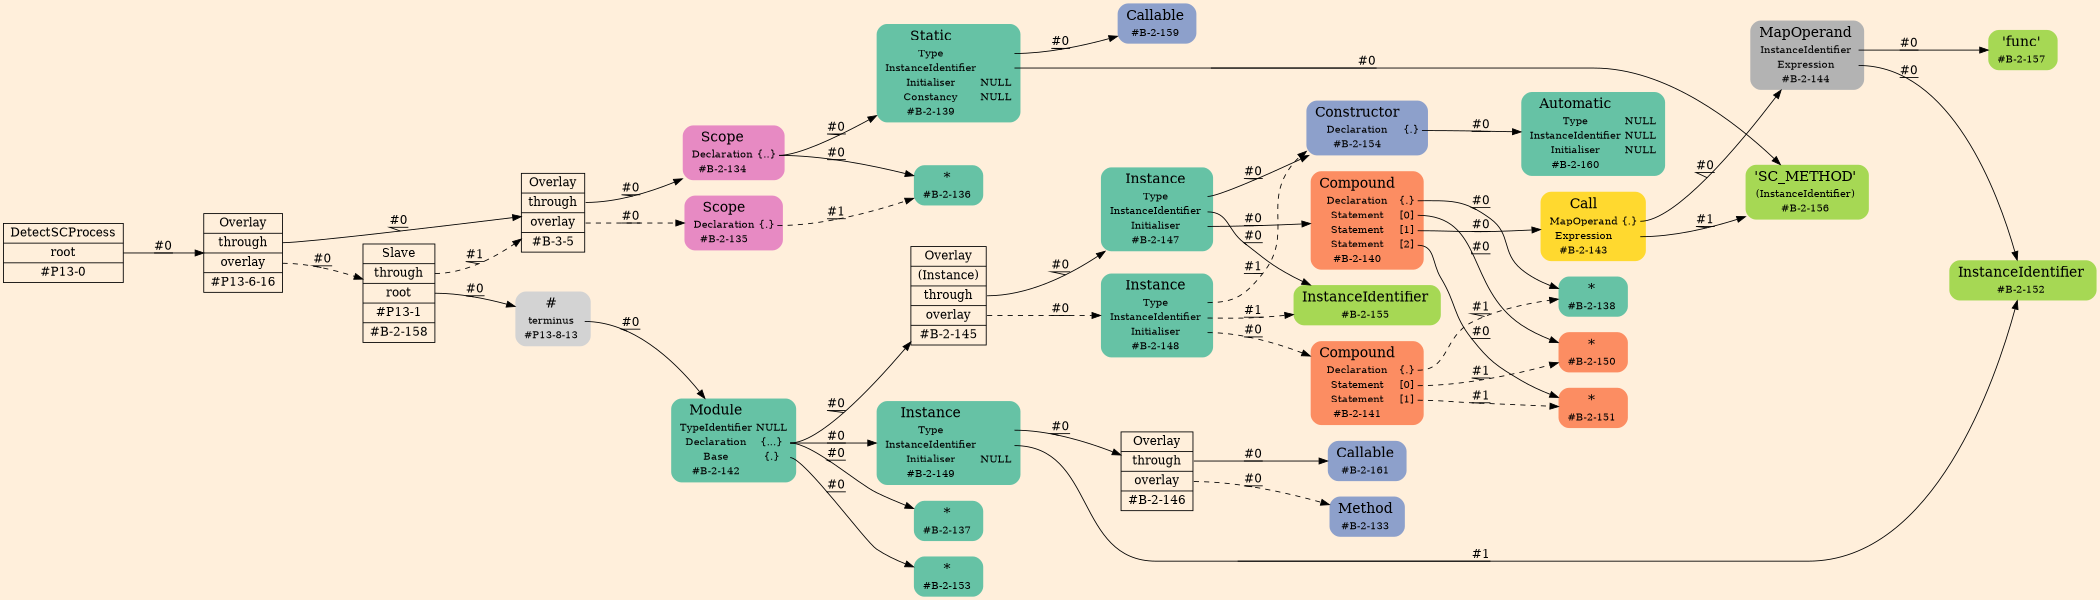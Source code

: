 digraph Inferno {
graph [
rankdir = "LR"
ranksep = 1.0
size = "14,20"
bgcolor = antiquewhite1
];
node [
];
"CR#P13-0" [
shape = "record"
fillcolor = "transparent"
label = "<fixed> DetectSCProcess | <port0> root | <port1> #P13-0"
style = "filled"
fontsize = "14"
fillcolor = antiquewhite1
];
"#P13-6-16" [
shape = "record"
label = "<fixed> Overlay | <port0> through | <port1> overlay | <port2> #P13-6-16"
style = "filled"
fontsize = "14"
fillcolor = antiquewhite1
];
"#B-3-5" [
shape = "record"
label = "<fixed> Overlay | <port0> through | <port1> overlay | <port2> #B-3-5"
style = "filled"
fontsize = "14"
fillcolor = antiquewhite1
];
"#B-2-134" [
shape = "plaintext"
fillcolor = "/set28/4"
label = <<TABLE BORDER="0" CELLBORDER="0" CELLSPACING="0">
 <TR>
  <TD><FONT POINT-SIZE="16.0">Scope</FONT></TD>
  <TD></TD>
 </TR>
 <TR>
  <TD>Declaration</TD>
  <TD PORT="port0">{..}</TD>
 </TR>
 <TR>
  <TD>#B-2-134</TD>
  <TD PORT="port1"></TD>
 </TR>
</TABLE>>
style = "rounded,filled"
fontsize = "12"
];
"#B-2-136" [
shape = "plaintext"
fillcolor = "/set28/1"
label = <<TABLE BORDER="0" CELLBORDER="0" CELLSPACING="0">
 <TR>
  <TD><FONT POINT-SIZE="16.0">*</FONT></TD>
  <TD></TD>
 </TR>
 <TR>
  <TD>#B-2-136</TD>
  <TD PORT="port0"></TD>
 </TR>
</TABLE>>
style = "rounded,filled"
fontsize = "12"
];
"#B-2-139" [
shape = "plaintext"
fillcolor = "/set28/1"
label = <<TABLE BORDER="0" CELLBORDER="0" CELLSPACING="0">
 <TR>
  <TD><FONT POINT-SIZE="16.0">Static</FONT></TD>
  <TD></TD>
 </TR>
 <TR>
  <TD>Type</TD>
  <TD PORT="port0"></TD>
 </TR>
 <TR>
  <TD>InstanceIdentifier</TD>
  <TD PORT="port1"></TD>
 </TR>
 <TR>
  <TD>Initialiser</TD>
  <TD PORT="port2">NULL</TD>
 </TR>
 <TR>
  <TD>Constancy</TD>
  <TD PORT="port3">NULL</TD>
 </TR>
 <TR>
  <TD>#B-2-139</TD>
  <TD PORT="port4"></TD>
 </TR>
</TABLE>>
style = "rounded,filled"
fontsize = "12"
];
"#B-2-159" [
shape = "plaintext"
fillcolor = "/set28/3"
label = <<TABLE BORDER="0" CELLBORDER="0" CELLSPACING="0">
 <TR>
  <TD><FONT POINT-SIZE="16.0">Callable</FONT></TD>
  <TD></TD>
 </TR>
 <TR>
  <TD>#B-2-159</TD>
  <TD PORT="port0"></TD>
 </TR>
</TABLE>>
style = "rounded,filled"
fontsize = "12"
];
"#B-2-156" [
shape = "plaintext"
fillcolor = "/set28/5"
label = <<TABLE BORDER="0" CELLBORDER="0" CELLSPACING="0">
 <TR>
  <TD><FONT POINT-SIZE="16.0">'SC_METHOD'</FONT></TD>
  <TD></TD>
 </TR>
 <TR>
  <TD>(InstanceIdentifier)</TD>
  <TD PORT="port0"></TD>
 </TR>
 <TR>
  <TD>#B-2-156</TD>
  <TD PORT="port1"></TD>
 </TR>
</TABLE>>
style = "rounded,filled"
fontsize = "12"
];
"#B-2-135" [
shape = "plaintext"
fillcolor = "/set28/4"
label = <<TABLE BORDER="0" CELLBORDER="0" CELLSPACING="0">
 <TR>
  <TD><FONT POINT-SIZE="16.0">Scope</FONT></TD>
  <TD></TD>
 </TR>
 <TR>
  <TD>Declaration</TD>
  <TD PORT="port0">{.}</TD>
 </TR>
 <TR>
  <TD>#B-2-135</TD>
  <TD PORT="port1"></TD>
 </TR>
</TABLE>>
style = "rounded,filled"
fontsize = "12"
];
"#B-2-158" [
shape = "record"
label = "<fixed> Slave | <port0> through | <port1> root | <port2> #P13-1 | <port3> #B-2-158"
style = "filled"
fontsize = "14"
fillcolor = antiquewhite1
];
"#P13-8-13" [
shape = "plaintext"
label = <<TABLE BORDER="0" CELLBORDER="0" CELLSPACING="0">
 <TR>
  <TD><FONT POINT-SIZE="16.0">#</FONT></TD>
  <TD></TD>
 </TR>
 <TR>
  <TD>terminus</TD>
  <TD PORT="port0"></TD>
 </TR>
 <TR>
  <TD>#P13-8-13</TD>
  <TD PORT="port1"></TD>
 </TR>
</TABLE>>
style = "rounded,filled"
fontsize = "12"
];
"#B-2-142" [
shape = "plaintext"
fillcolor = "/set28/1"
label = <<TABLE BORDER="0" CELLBORDER="0" CELLSPACING="0">
 <TR>
  <TD><FONT POINT-SIZE="16.0">Module</FONT></TD>
  <TD></TD>
 </TR>
 <TR>
  <TD>TypeIdentifier</TD>
  <TD PORT="port0">NULL</TD>
 </TR>
 <TR>
  <TD>Declaration</TD>
  <TD PORT="port1">{...}</TD>
 </TR>
 <TR>
  <TD>Base</TD>
  <TD PORT="port2">{.}</TD>
 </TR>
 <TR>
  <TD>#B-2-142</TD>
  <TD PORT="port3"></TD>
 </TR>
</TABLE>>
style = "rounded,filled"
fontsize = "12"
];
"#B-2-145" [
shape = "record"
fillcolor = "/set28/1"
label = "<fixed> Overlay | <port0> (Instance) | <port1> through | <port2> overlay | <port3> #B-2-145"
style = "filled"
fontsize = "14"
fillcolor = antiquewhite1
];
"#B-2-147" [
shape = "plaintext"
fillcolor = "/set28/1"
label = <<TABLE BORDER="0" CELLBORDER="0" CELLSPACING="0">
 <TR>
  <TD><FONT POINT-SIZE="16.0">Instance</FONT></TD>
  <TD></TD>
 </TR>
 <TR>
  <TD>Type</TD>
  <TD PORT="port0"></TD>
 </TR>
 <TR>
  <TD>InstanceIdentifier</TD>
  <TD PORT="port1"></TD>
 </TR>
 <TR>
  <TD>Initialiser</TD>
  <TD PORT="port2"></TD>
 </TR>
 <TR>
  <TD>#B-2-147</TD>
  <TD PORT="port3"></TD>
 </TR>
</TABLE>>
style = "rounded,filled"
fontsize = "12"
];
"#B-2-154" [
shape = "plaintext"
fillcolor = "/set28/3"
label = <<TABLE BORDER="0" CELLBORDER="0" CELLSPACING="0">
 <TR>
  <TD><FONT POINT-SIZE="16.0">Constructor</FONT></TD>
  <TD></TD>
 </TR>
 <TR>
  <TD>Declaration</TD>
  <TD PORT="port0">{.}</TD>
 </TR>
 <TR>
  <TD>#B-2-154</TD>
  <TD PORT="port1"></TD>
 </TR>
</TABLE>>
style = "rounded,filled"
fontsize = "12"
];
"#B-2-160" [
shape = "plaintext"
fillcolor = "/set28/1"
label = <<TABLE BORDER="0" CELLBORDER="0" CELLSPACING="0">
 <TR>
  <TD><FONT POINT-SIZE="16.0">Automatic</FONT></TD>
  <TD></TD>
 </TR>
 <TR>
  <TD>Type</TD>
  <TD PORT="port0">NULL</TD>
 </TR>
 <TR>
  <TD>InstanceIdentifier</TD>
  <TD PORT="port1">NULL</TD>
 </TR>
 <TR>
  <TD>Initialiser</TD>
  <TD PORT="port2">NULL</TD>
 </TR>
 <TR>
  <TD>#B-2-160</TD>
  <TD PORT="port3"></TD>
 </TR>
</TABLE>>
style = "rounded,filled"
fontsize = "12"
];
"#B-2-155" [
shape = "plaintext"
fillcolor = "/set28/5"
label = <<TABLE BORDER="0" CELLBORDER="0" CELLSPACING="0">
 <TR>
  <TD><FONT POINT-SIZE="16.0">InstanceIdentifier</FONT></TD>
  <TD></TD>
 </TR>
 <TR>
  <TD>#B-2-155</TD>
  <TD PORT="port0"></TD>
 </TR>
</TABLE>>
style = "rounded,filled"
fontsize = "12"
];
"#B-2-140" [
shape = "plaintext"
fillcolor = "/set28/2"
label = <<TABLE BORDER="0" CELLBORDER="0" CELLSPACING="0">
 <TR>
  <TD><FONT POINT-SIZE="16.0">Compound</FONT></TD>
  <TD></TD>
 </TR>
 <TR>
  <TD>Declaration</TD>
  <TD PORT="port0">{.}</TD>
 </TR>
 <TR>
  <TD>Statement</TD>
  <TD PORT="port1">[0]</TD>
 </TR>
 <TR>
  <TD>Statement</TD>
  <TD PORT="port2">[1]</TD>
 </TR>
 <TR>
  <TD>Statement</TD>
  <TD PORT="port3">[2]</TD>
 </TR>
 <TR>
  <TD>#B-2-140</TD>
  <TD PORT="port4"></TD>
 </TR>
</TABLE>>
style = "rounded,filled"
fontsize = "12"
];
"#B-2-138" [
shape = "plaintext"
fillcolor = "/set28/1"
label = <<TABLE BORDER="0" CELLBORDER="0" CELLSPACING="0">
 <TR>
  <TD><FONT POINT-SIZE="16.0">*</FONT></TD>
  <TD></TD>
 </TR>
 <TR>
  <TD>#B-2-138</TD>
  <TD PORT="port0"></TD>
 </TR>
</TABLE>>
style = "rounded,filled"
fontsize = "12"
];
"#B-2-150" [
shape = "plaintext"
fillcolor = "/set28/2"
label = <<TABLE BORDER="0" CELLBORDER="0" CELLSPACING="0">
 <TR>
  <TD><FONT POINT-SIZE="16.0">*</FONT></TD>
  <TD></TD>
 </TR>
 <TR>
  <TD>#B-2-150</TD>
  <TD PORT="port0"></TD>
 </TR>
</TABLE>>
style = "rounded,filled"
fontsize = "12"
];
"#B-2-143" [
shape = "plaintext"
fillcolor = "/set28/6"
label = <<TABLE BORDER="0" CELLBORDER="0" CELLSPACING="0">
 <TR>
  <TD><FONT POINT-SIZE="16.0">Call</FONT></TD>
  <TD></TD>
 </TR>
 <TR>
  <TD>MapOperand</TD>
  <TD PORT="port0">{.}</TD>
 </TR>
 <TR>
  <TD>Expression</TD>
  <TD PORT="port1"></TD>
 </TR>
 <TR>
  <TD>#B-2-143</TD>
  <TD PORT="port2"></TD>
 </TR>
</TABLE>>
style = "rounded,filled"
fontsize = "12"
];
"#B-2-144" [
shape = "plaintext"
fillcolor = "/set28/8"
label = <<TABLE BORDER="0" CELLBORDER="0" CELLSPACING="0">
 <TR>
  <TD><FONT POINT-SIZE="16.0">MapOperand</FONT></TD>
  <TD></TD>
 </TR>
 <TR>
  <TD>InstanceIdentifier</TD>
  <TD PORT="port0"></TD>
 </TR>
 <TR>
  <TD>Expression</TD>
  <TD PORT="port1"></TD>
 </TR>
 <TR>
  <TD>#B-2-144</TD>
  <TD PORT="port2"></TD>
 </TR>
</TABLE>>
style = "rounded,filled"
fontsize = "12"
];
"#B-2-157" [
shape = "plaintext"
fillcolor = "/set28/5"
label = <<TABLE BORDER="0" CELLBORDER="0" CELLSPACING="0">
 <TR>
  <TD><FONT POINT-SIZE="16.0">'func'</FONT></TD>
  <TD></TD>
 </TR>
 <TR>
  <TD>#B-2-157</TD>
  <TD PORT="port0"></TD>
 </TR>
</TABLE>>
style = "rounded,filled"
fontsize = "12"
];
"#B-2-152" [
shape = "plaintext"
fillcolor = "/set28/5"
label = <<TABLE BORDER="0" CELLBORDER="0" CELLSPACING="0">
 <TR>
  <TD><FONT POINT-SIZE="16.0">InstanceIdentifier</FONT></TD>
  <TD></TD>
 </TR>
 <TR>
  <TD>#B-2-152</TD>
  <TD PORT="port0"></TD>
 </TR>
</TABLE>>
style = "rounded,filled"
fontsize = "12"
];
"#B-2-151" [
shape = "plaintext"
fillcolor = "/set28/2"
label = <<TABLE BORDER="0" CELLBORDER="0" CELLSPACING="0">
 <TR>
  <TD><FONT POINT-SIZE="16.0">*</FONT></TD>
  <TD></TD>
 </TR>
 <TR>
  <TD>#B-2-151</TD>
  <TD PORT="port0"></TD>
 </TR>
</TABLE>>
style = "rounded,filled"
fontsize = "12"
];
"#B-2-148" [
shape = "plaintext"
fillcolor = "/set28/1"
label = <<TABLE BORDER="0" CELLBORDER="0" CELLSPACING="0">
 <TR>
  <TD><FONT POINT-SIZE="16.0">Instance</FONT></TD>
  <TD></TD>
 </TR>
 <TR>
  <TD>Type</TD>
  <TD PORT="port0"></TD>
 </TR>
 <TR>
  <TD>InstanceIdentifier</TD>
  <TD PORT="port1"></TD>
 </TR>
 <TR>
  <TD>Initialiser</TD>
  <TD PORT="port2"></TD>
 </TR>
 <TR>
  <TD>#B-2-148</TD>
  <TD PORT="port3"></TD>
 </TR>
</TABLE>>
style = "rounded,filled"
fontsize = "12"
];
"#B-2-141" [
shape = "plaintext"
fillcolor = "/set28/2"
label = <<TABLE BORDER="0" CELLBORDER="0" CELLSPACING="0">
 <TR>
  <TD><FONT POINT-SIZE="16.0">Compound</FONT></TD>
  <TD></TD>
 </TR>
 <TR>
  <TD>Declaration</TD>
  <TD PORT="port0">{.}</TD>
 </TR>
 <TR>
  <TD>Statement</TD>
  <TD PORT="port1">[0]</TD>
 </TR>
 <TR>
  <TD>Statement</TD>
  <TD PORT="port2">[1]</TD>
 </TR>
 <TR>
  <TD>#B-2-141</TD>
  <TD PORT="port3"></TD>
 </TR>
</TABLE>>
style = "rounded,filled"
fontsize = "12"
];
"#B-2-149" [
shape = "plaintext"
fillcolor = "/set28/1"
label = <<TABLE BORDER="0" CELLBORDER="0" CELLSPACING="0">
 <TR>
  <TD><FONT POINT-SIZE="16.0">Instance</FONT></TD>
  <TD></TD>
 </TR>
 <TR>
  <TD>Type</TD>
  <TD PORT="port0"></TD>
 </TR>
 <TR>
  <TD>InstanceIdentifier</TD>
  <TD PORT="port1"></TD>
 </TR>
 <TR>
  <TD>Initialiser</TD>
  <TD PORT="port2">NULL</TD>
 </TR>
 <TR>
  <TD>#B-2-149</TD>
  <TD PORT="port3"></TD>
 </TR>
</TABLE>>
style = "rounded,filled"
fontsize = "12"
];
"#B-2-146" [
shape = "record"
fillcolor = "/set28/3"
label = "<fixed> Overlay | <port0> through | <port1> overlay | <port2> #B-2-146"
style = "filled"
fontsize = "14"
fillcolor = antiquewhite1
];
"#B-2-161" [
shape = "plaintext"
fillcolor = "/set28/3"
label = <<TABLE BORDER="0" CELLBORDER="0" CELLSPACING="0">
 <TR>
  <TD><FONT POINT-SIZE="16.0">Callable</FONT></TD>
  <TD></TD>
 </TR>
 <TR>
  <TD>#B-2-161</TD>
  <TD PORT="port0"></TD>
 </TR>
</TABLE>>
style = "rounded,filled"
fontsize = "12"
];
"#B-2-133" [
shape = "plaintext"
fillcolor = "/set28/3"
label = <<TABLE BORDER="0" CELLBORDER="0" CELLSPACING="0">
 <TR>
  <TD><FONT POINT-SIZE="16.0">Method</FONT></TD>
  <TD></TD>
 </TR>
 <TR>
  <TD>#B-2-133</TD>
  <TD PORT="port0"></TD>
 </TR>
</TABLE>>
style = "rounded,filled"
fontsize = "12"
];
"#B-2-137" [
shape = "plaintext"
fillcolor = "/set28/1"
label = <<TABLE BORDER="0" CELLBORDER="0" CELLSPACING="0">
 <TR>
  <TD><FONT POINT-SIZE="16.0">*</FONT></TD>
  <TD></TD>
 </TR>
 <TR>
  <TD>#B-2-137</TD>
  <TD PORT="port0"></TD>
 </TR>
</TABLE>>
style = "rounded,filled"
fontsize = "12"
];
"#B-2-153" [
shape = "plaintext"
fillcolor = "/set28/1"
label = <<TABLE BORDER="0" CELLBORDER="0" CELLSPACING="0">
 <TR>
  <TD><FONT POINT-SIZE="16.0">*</FONT></TD>
  <TD></TD>
 </TR>
 <TR>
  <TD>#B-2-153</TD>
  <TD PORT="port0"></TD>
 </TR>
</TABLE>>
style = "rounded,filled"
fontsize = "12"
];
"CR#P13-0":port0 -> "#P13-6-16" [style="solid"
label = "#0"
decorate = true
];
"#P13-6-16":port0 -> "#B-3-5" [style="solid"
label = "#0"
decorate = true
];
"#P13-6-16":port1 -> "#B-2-158" [style="dashed"
label = "#0"
decorate = true
];
"#B-3-5":port0 -> "#B-2-134" [style="solid"
label = "#0"
decorate = true
];
"#B-3-5":port1 -> "#B-2-135" [style="dashed"
label = "#0"
decorate = true
];
"#B-2-134":port0 -> "#B-2-136" [style="solid"
label = "#0"
decorate = true
];
"#B-2-134":port0 -> "#B-2-139" [style="solid"
label = "#0"
decorate = true
];
"#B-2-139":port0 -> "#B-2-159" [style="solid"
label = "#0"
decorate = true
];
"#B-2-139":port1 -> "#B-2-156" [style="solid"
label = "#0"
decorate = true
];
"#B-2-135":port0 -> "#B-2-136" [style="dashed"
label = "#1"
decorate = true
];
"#B-2-158":port0 -> "#B-3-5" [style="dashed"
label = "#1"
decorate = true
];
"#B-2-158":port1 -> "#P13-8-13" [style="solid"
label = "#0"
decorate = true
];
"#P13-8-13":port0 -> "#B-2-142" [style="solid"
label = "#0"
decorate = true
];
"#B-2-142":port1 -> "#B-2-145" [style="solid"
label = "#0"
decorate = true
];
"#B-2-142":port1 -> "#B-2-149" [style="solid"
label = "#0"
decorate = true
];
"#B-2-142":port1 -> "#B-2-137" [style="solid"
label = "#0"
decorate = true
];
"#B-2-142":port2 -> "#B-2-153" [style="solid"
label = "#0"
decorate = true
];
"#B-2-145":port1 -> "#B-2-147" [style="solid"
label = "#0"
decorate = true
];
"#B-2-145":port2 -> "#B-2-148" [style="dashed"
label = "#0"
decorate = true
];
"#B-2-147":port0 -> "#B-2-154" [style="solid"
label = "#0"
decorate = true
];
"#B-2-147":port1 -> "#B-2-155" [style="solid"
label = "#0"
decorate = true
];
"#B-2-147":port2 -> "#B-2-140" [style="solid"
label = "#0"
decorate = true
];
"#B-2-154":port0 -> "#B-2-160" [style="solid"
label = "#0"
decorate = true
];
"#B-2-140":port0 -> "#B-2-138" [style="solid"
label = "#0"
decorate = true
];
"#B-2-140":port1 -> "#B-2-150" [style="solid"
label = "#0"
decorate = true
];
"#B-2-140":port2 -> "#B-2-143" [style="solid"
label = "#0"
decorate = true
];
"#B-2-140":port3 -> "#B-2-151" [style="solid"
label = "#0"
decorate = true
];
"#B-2-143":port0 -> "#B-2-144" [style="solid"
label = "#0"
decorate = true
];
"#B-2-143":port1 -> "#B-2-156" [style="solid"
label = "#1"
decorate = true
];
"#B-2-144":port0 -> "#B-2-157" [style="solid"
label = "#0"
decorate = true
];
"#B-2-144":port1 -> "#B-2-152" [style="solid"
label = "#0"
decorate = true
];
"#B-2-148":port0 -> "#B-2-154" [style="dashed"
label = "#1"
decorate = true
];
"#B-2-148":port1 -> "#B-2-155" [style="dashed"
label = "#1"
decorate = true
];
"#B-2-148":port2 -> "#B-2-141" [style="dashed"
label = "#0"
decorate = true
];
"#B-2-141":port0 -> "#B-2-138" [style="dashed"
label = "#1"
decorate = true
];
"#B-2-141":port1 -> "#B-2-150" [style="dashed"
label = "#1"
decorate = true
];
"#B-2-141":port2 -> "#B-2-151" [style="dashed"
label = "#1"
decorate = true
];
"#B-2-149":port0 -> "#B-2-146" [style="solid"
label = "#0"
decorate = true
];
"#B-2-149":port1 -> "#B-2-152" [style="solid"
label = "#1"
decorate = true
];
"#B-2-146":port0 -> "#B-2-161" [style="solid"
label = "#0"
decorate = true
];
"#B-2-146":port1 -> "#B-2-133" [style="dashed"
label = "#0"
decorate = true
];
}
